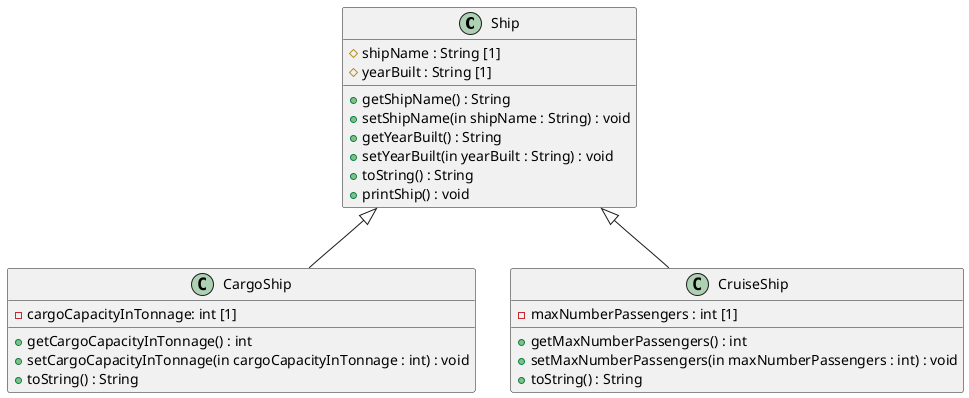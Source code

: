 @startuml
'https://plantuml.com/class-diagram

class Ship{
# shipName : String [1]
# yearBuilt : String [1]

+ getShipName() : String
+ setShipName(in shipName : String) : void
+ getYearBuilt() : String
+ setYearBuilt(in yearBuilt : String) : void
+ toString() : String
+ printShip() : void
}

class CargoShip{
- cargoCapacityInTonnage: int [1]

+ getCargoCapacityInTonnage() : int
+ setCargoCapacityInTonnage(in cargoCapacityInTonnage : int) : void
+ toString() : String

}

class CruiseShip{
- maxNumberPassengers : int [1]

+ getMaxNumberPassengers() : int
+ setMaxNumberPassengers(in maxNumberPassengers : int) : void
+ toString() : String
}

Ship <|-- CargoShip
Ship <|-- CruiseShip


@enduml